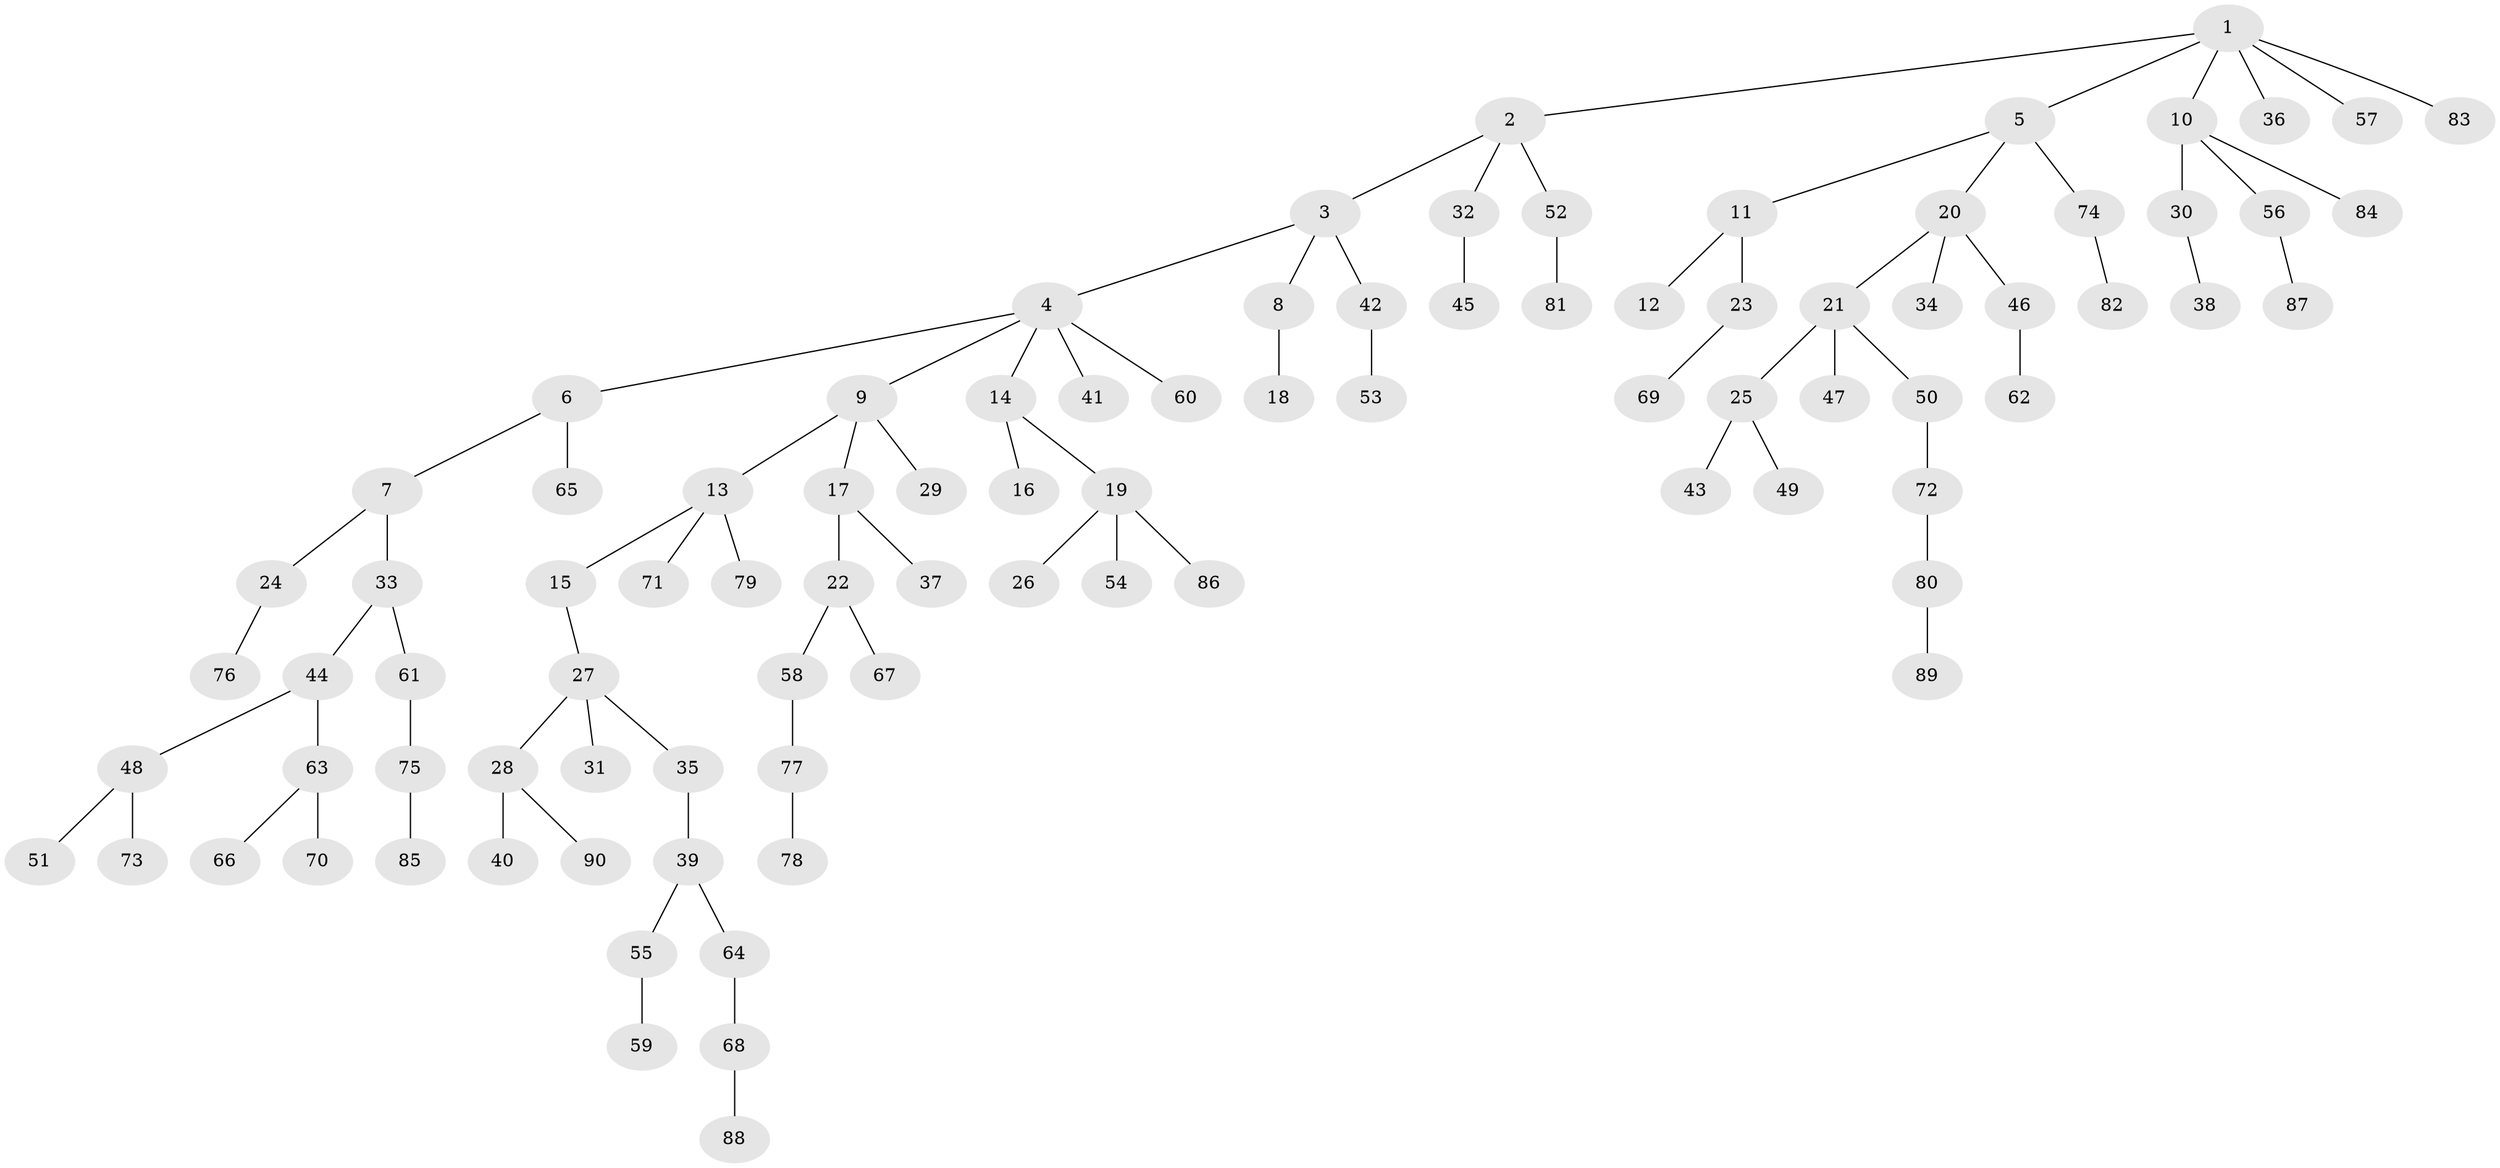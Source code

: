 // coarse degree distribution, {2: 0.5, 7: 0.027777777777777776, 4: 0.05555555555555555, 3: 0.05555555555555555, 1: 0.3611111111111111}
// Generated by graph-tools (version 1.1) at 2025/51/03/04/25 22:51:30]
// undirected, 90 vertices, 89 edges
graph export_dot {
  node [color=gray90,style=filled];
  1;
  2;
  3;
  4;
  5;
  6;
  7;
  8;
  9;
  10;
  11;
  12;
  13;
  14;
  15;
  16;
  17;
  18;
  19;
  20;
  21;
  22;
  23;
  24;
  25;
  26;
  27;
  28;
  29;
  30;
  31;
  32;
  33;
  34;
  35;
  36;
  37;
  38;
  39;
  40;
  41;
  42;
  43;
  44;
  45;
  46;
  47;
  48;
  49;
  50;
  51;
  52;
  53;
  54;
  55;
  56;
  57;
  58;
  59;
  60;
  61;
  62;
  63;
  64;
  65;
  66;
  67;
  68;
  69;
  70;
  71;
  72;
  73;
  74;
  75;
  76;
  77;
  78;
  79;
  80;
  81;
  82;
  83;
  84;
  85;
  86;
  87;
  88;
  89;
  90;
  1 -- 2;
  1 -- 5;
  1 -- 10;
  1 -- 36;
  1 -- 57;
  1 -- 83;
  2 -- 3;
  2 -- 32;
  2 -- 52;
  3 -- 4;
  3 -- 8;
  3 -- 42;
  4 -- 6;
  4 -- 9;
  4 -- 14;
  4 -- 41;
  4 -- 60;
  5 -- 11;
  5 -- 20;
  5 -- 74;
  6 -- 7;
  6 -- 65;
  7 -- 24;
  7 -- 33;
  8 -- 18;
  9 -- 13;
  9 -- 17;
  9 -- 29;
  10 -- 30;
  10 -- 56;
  10 -- 84;
  11 -- 12;
  11 -- 23;
  13 -- 15;
  13 -- 71;
  13 -- 79;
  14 -- 16;
  14 -- 19;
  15 -- 27;
  17 -- 22;
  17 -- 37;
  19 -- 26;
  19 -- 54;
  19 -- 86;
  20 -- 21;
  20 -- 34;
  20 -- 46;
  21 -- 25;
  21 -- 47;
  21 -- 50;
  22 -- 58;
  22 -- 67;
  23 -- 69;
  24 -- 76;
  25 -- 43;
  25 -- 49;
  27 -- 28;
  27 -- 31;
  27 -- 35;
  28 -- 40;
  28 -- 90;
  30 -- 38;
  32 -- 45;
  33 -- 44;
  33 -- 61;
  35 -- 39;
  39 -- 55;
  39 -- 64;
  42 -- 53;
  44 -- 48;
  44 -- 63;
  46 -- 62;
  48 -- 51;
  48 -- 73;
  50 -- 72;
  52 -- 81;
  55 -- 59;
  56 -- 87;
  58 -- 77;
  61 -- 75;
  63 -- 66;
  63 -- 70;
  64 -- 68;
  68 -- 88;
  72 -- 80;
  74 -- 82;
  75 -- 85;
  77 -- 78;
  80 -- 89;
}
